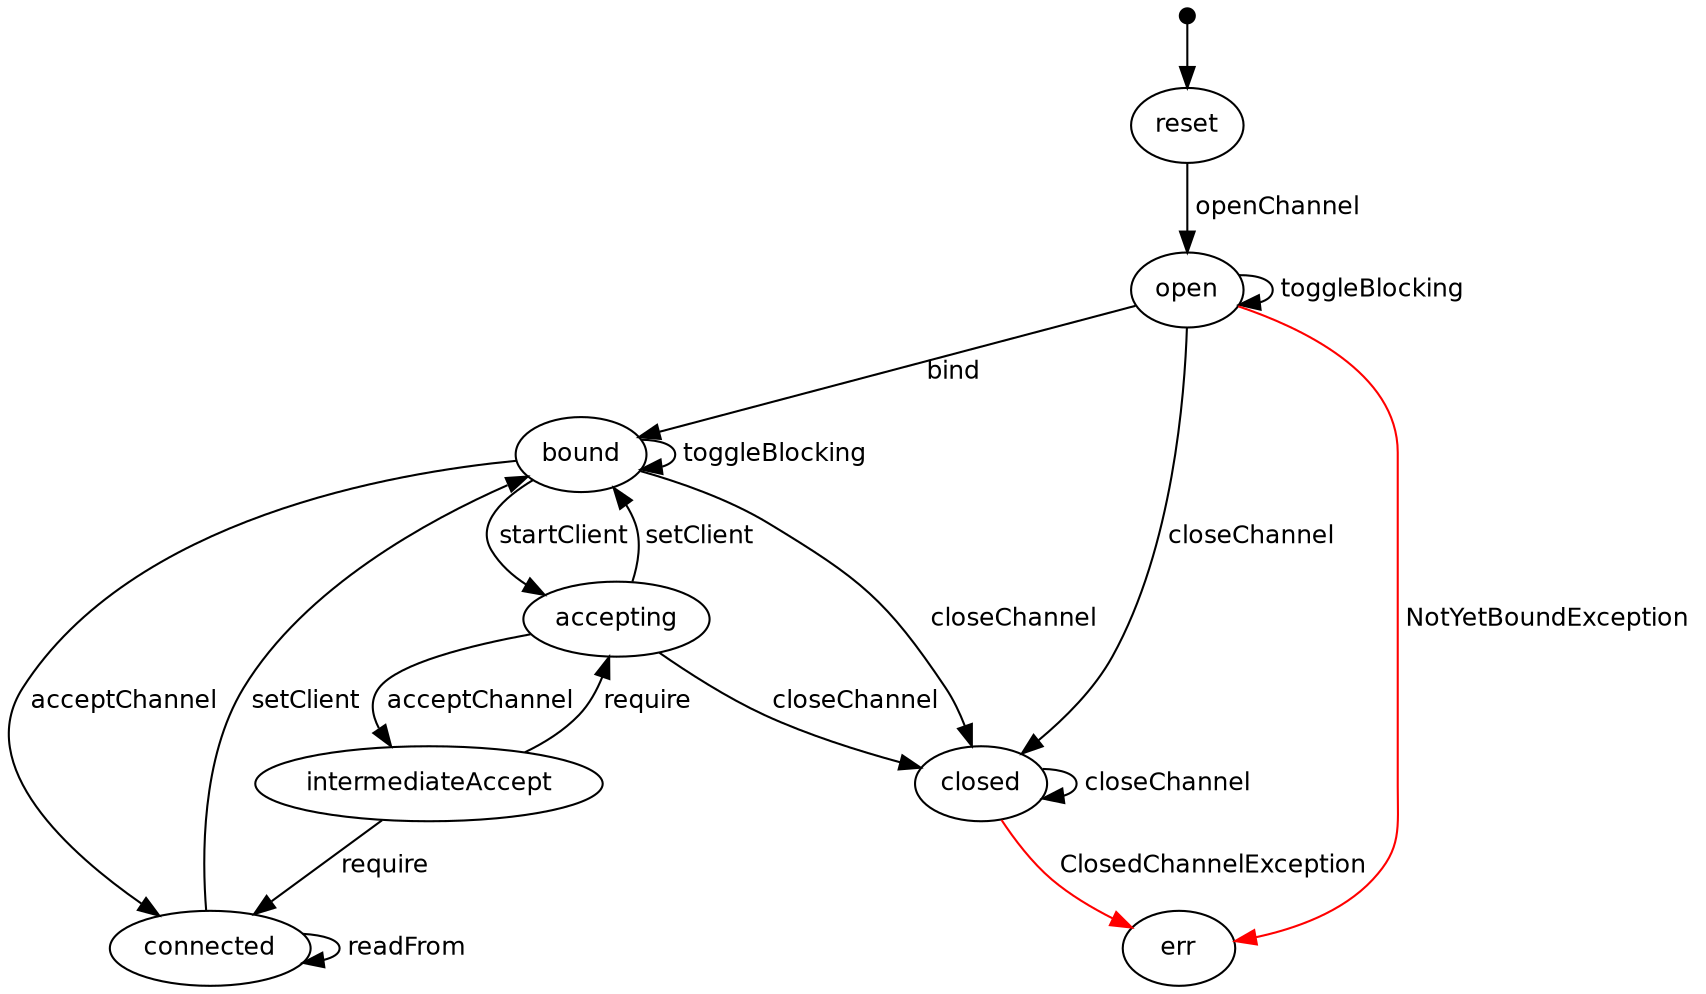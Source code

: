 digraph model {
  graph [ rankdir = "TB", ranksep="0.4", nodesep="0.2" ];
  node [ fontname = "Helvetica", fontsize="12.0", margin="0.07" ];
  edge [ fontname = "Helvetica", fontsize="12.0", margin="0.05" ];
  "" [ shape = "point", height="0.1" ];
  "" -> reset
  connected	-> connected [ label = " readFrom " ];
  connected	-> bound [ label = " setClient " ];
  bound	-> bound [ label = " toggleBlocking " ];
  bound	-> connected [ label = " acceptChannel " ];
  bound	-> accepting [ label = " startClient " ];
  bound	-> closed [ label = " closeChannel " ];
  reset	-> open [ label = " openChannel " ];
  accepting	-> intermediateAccept [ label = " acceptChannel " ];
  accepting	-> bound [ label = " setClient " ];
  accepting	-> closed [ label = " closeChannel " ];
  open	-> open [ label = " toggleBlocking " ];
  open	-> bound [ label = " bind " ];
  open	-> err [ label = " NotYetBoundException " color = "red" ];
  open	-> closed [ label = " closeChannel " ];
  intermediateAccept	-> connected [ label = " require " ];
  intermediateAccept	-> accepting [ label = " require " ];
  closed	-> closed [ label = " closeChannel " ];
  closed	-> err [ label = " ClosedChannelException " color = "red" ];
}
